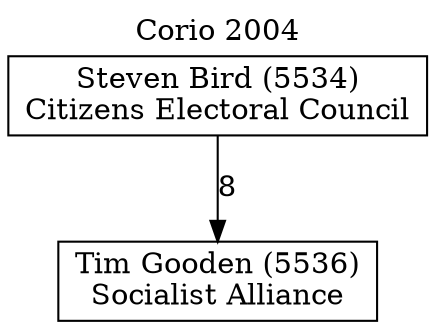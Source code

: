 // House preference flow
digraph "Tim Gooden (5536)_Corio_2004" {
	graph [label="Corio 2004" labelloc=t mclimit=10]
	node [shape=box]
	"Tim Gooden (5536)" [label="Tim Gooden (5536)
Socialist Alliance"]
	"Steven Bird (5534)" [label="Steven Bird (5534)
Citizens Electoral Council"]
	"Steven Bird (5534)" -> "Tim Gooden (5536)" [label=8]
}
